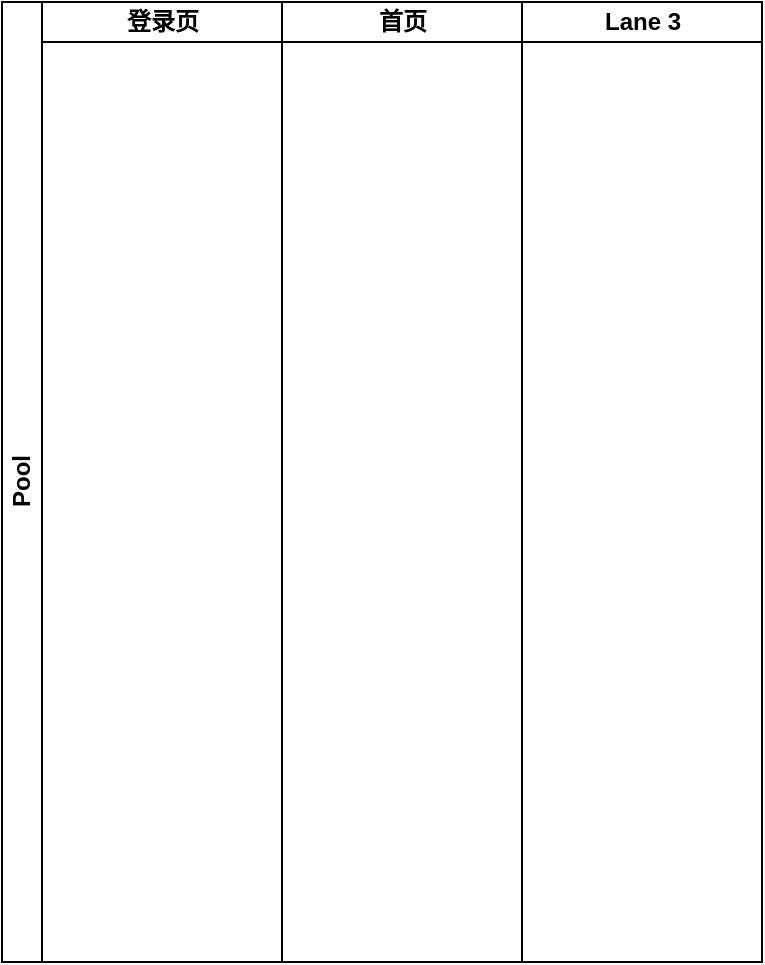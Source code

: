 <mxfile version="12.1.3" type="github" pages="1"><diagram id="Gi-3fPushSvpDvWctYvT" name="第 1 页"><mxGraphModel dx="768" dy="461" grid="1" gridSize="10" guides="1" tooltips="1" connect="1" arrows="1" fold="1" page="1" pageScale="1" pageWidth="827" pageHeight="1169" math="0" shadow="0"><root><mxCell id="0"/><mxCell id="1" parent="0"/><mxCell id="S339gxRSGxq_bzT2D94u-10" value="Pool" style="swimlane;html=1;childLayout=stackLayout;resizeParent=1;resizeParentMax=0;startSize=20;horizontal=0;horizontalStack=1;" vertex="1" parent="1"><mxGeometry x="190" y="20" width="380" height="480" as="geometry"/></mxCell><mxCell id="S339gxRSGxq_bzT2D94u-11" value="登录页" style="swimlane;html=1;startSize=20;" vertex="1" parent="S339gxRSGxq_bzT2D94u-10"><mxGeometry x="20" width="120" height="480" as="geometry"/></mxCell><mxCell id="S339gxRSGxq_bzT2D94u-12" value="首页" style="swimlane;html=1;startSize=20;" vertex="1" parent="S339gxRSGxq_bzT2D94u-10"><mxGeometry x="140" width="120" height="480" as="geometry"/></mxCell><mxCell id="S339gxRSGxq_bzT2D94u-13" value="Lane 3" style="swimlane;html=1;startSize=20;" vertex="1" parent="S339gxRSGxq_bzT2D94u-10"><mxGeometry x="260" width="120" height="480" as="geometry"/></mxCell></root></mxGraphModel></diagram></mxfile>